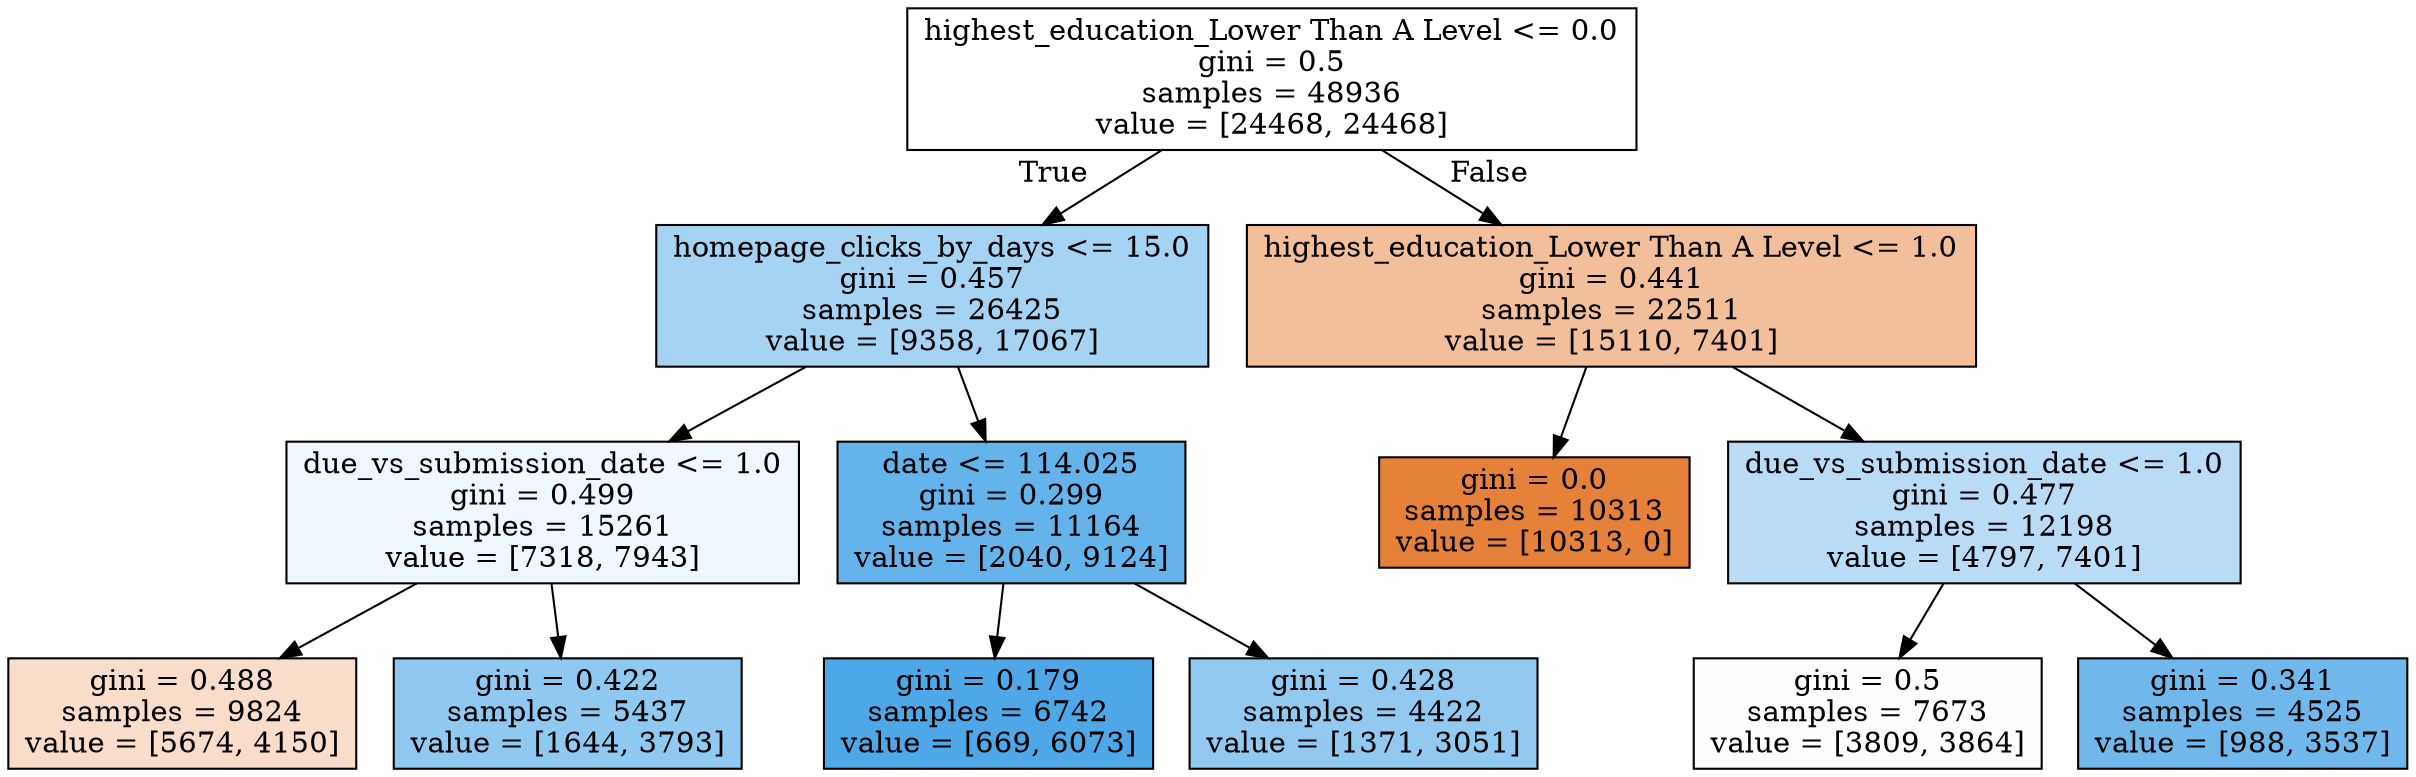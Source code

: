 digraph Tree {
node [shape=box, style="filled", color="black"] ;
0 [label="highest_education_Lower Than A Level <= 0.0\ngini = 0.5\nsamples = 48936\nvalue = [24468, 24468]", fillcolor="#e5813900"] ;
1 [label="homepage_clicks_by_days <= 15.0\ngini = 0.457\nsamples = 26425\nvalue = [9358, 17067]", fillcolor="#399de573"] ;
0 -> 1 [labeldistance=2.5, labelangle=45, headlabel="True"] ;
2 [label="due_vs_submission_date <= 1.0\ngini = 0.499\nsamples = 15261\nvalue = [7318, 7943]", fillcolor="#399de514"] ;
1 -> 2 ;
3 [label="gini = 0.488\nsamples = 9824\nvalue = [5674, 4150]", fillcolor="#e5813944"] ;
2 -> 3 ;
4 [label="gini = 0.422\nsamples = 5437\nvalue = [1644, 3793]", fillcolor="#399de590"] ;
2 -> 4 ;
5 [label="date <= 114.025\ngini = 0.299\nsamples = 11164\nvalue = [2040, 9124]", fillcolor="#399de5c6"] ;
1 -> 5 ;
6 [label="gini = 0.179\nsamples = 6742\nvalue = [669, 6073]", fillcolor="#399de5e3"] ;
5 -> 6 ;
7 [label="gini = 0.428\nsamples = 4422\nvalue = [1371, 3051]", fillcolor="#399de58c"] ;
5 -> 7 ;
8 [label="highest_education_Lower Than A Level <= 1.0\ngini = 0.441\nsamples = 22511\nvalue = [15110, 7401]", fillcolor="#e5813982"] ;
0 -> 8 [labeldistance=2.5, labelangle=-45, headlabel="False"] ;
9 [label="gini = 0.0\nsamples = 10313\nvalue = [10313, 0]", fillcolor="#e58139ff"] ;
8 -> 9 ;
10 [label="due_vs_submission_date <= 1.0\ngini = 0.477\nsamples = 12198\nvalue = [4797, 7401]", fillcolor="#399de55a"] ;
8 -> 10 ;
11 [label="gini = 0.5\nsamples = 7673\nvalue = [3809, 3864]", fillcolor="#399de504"] ;
10 -> 11 ;
12 [label="gini = 0.341\nsamples = 4525\nvalue = [988, 3537]", fillcolor="#399de5b8"] ;
10 -> 12 ;
}